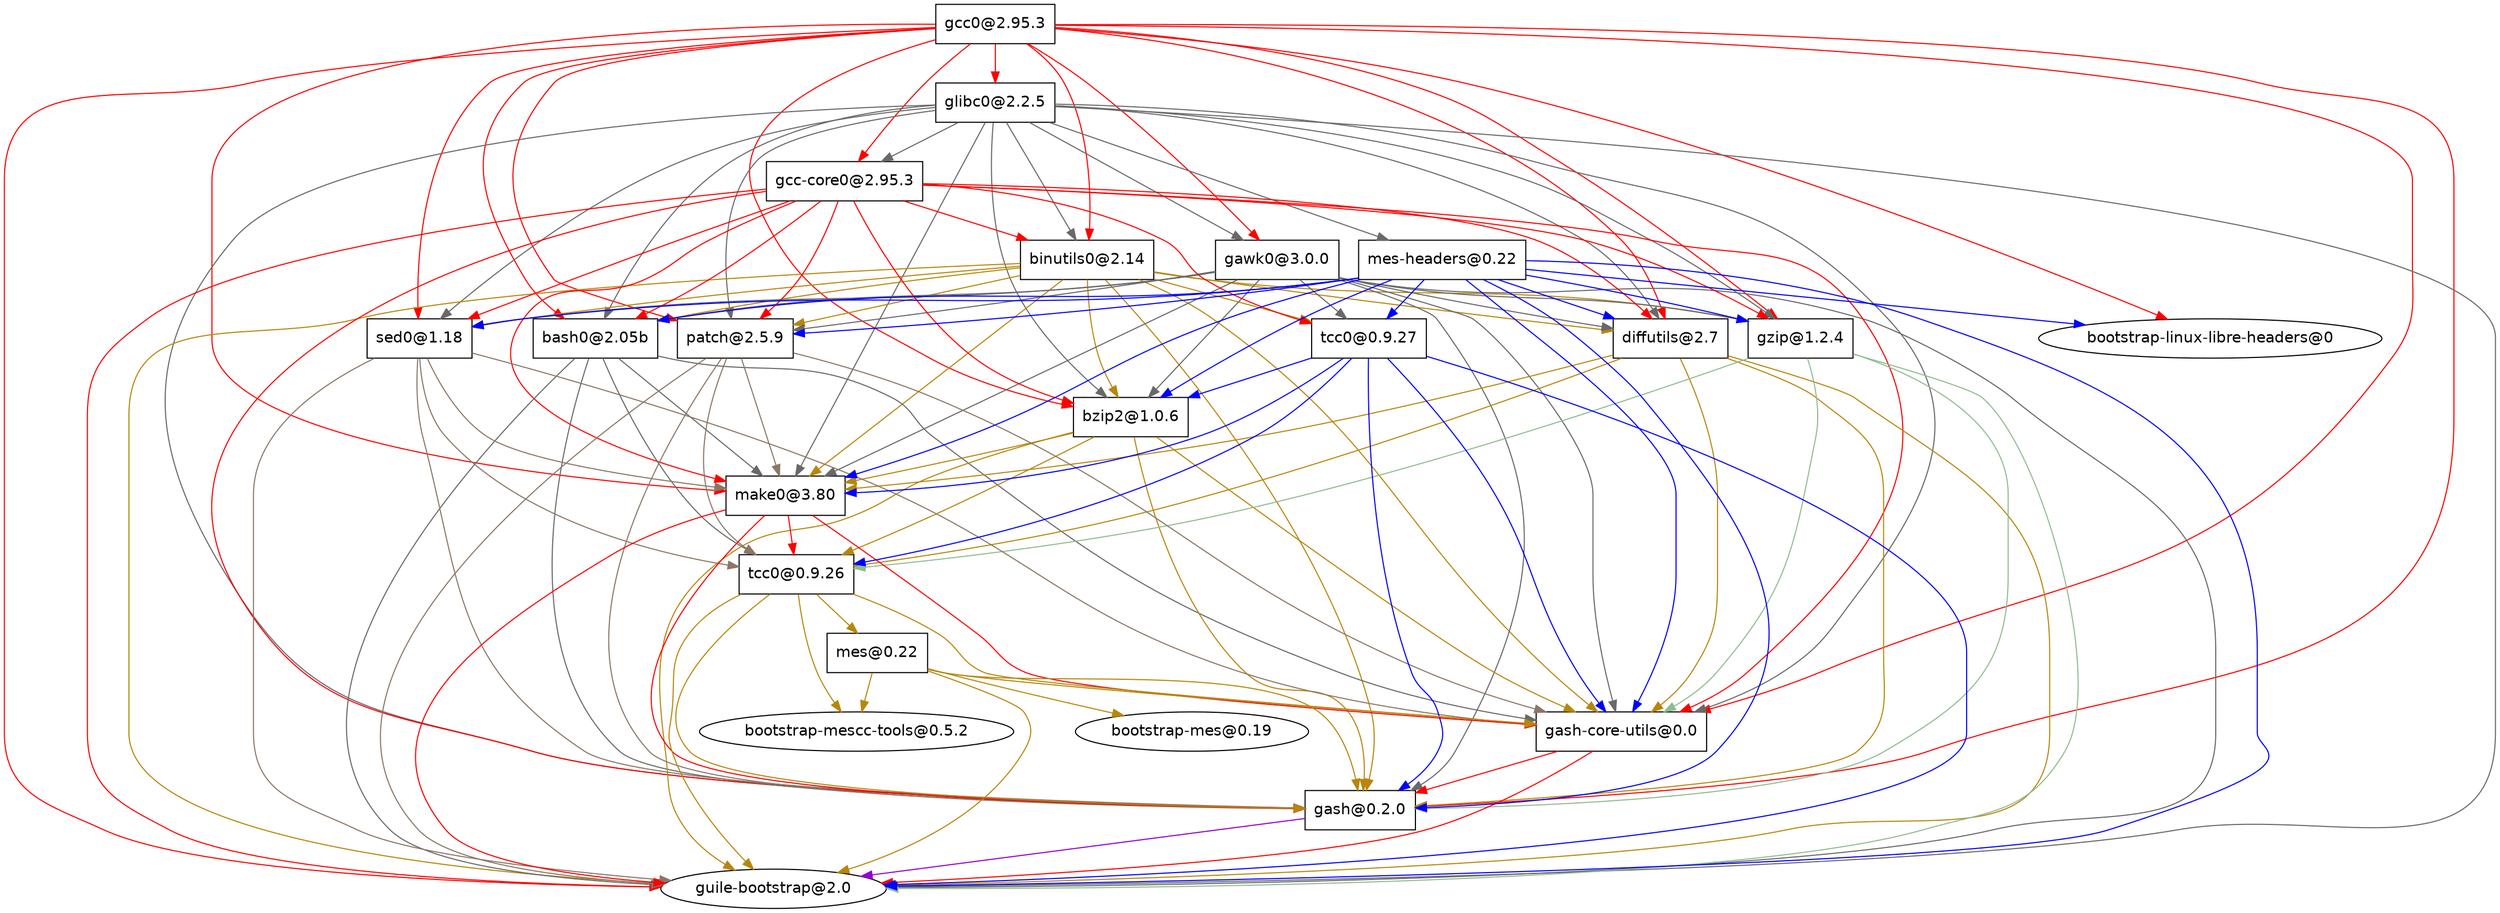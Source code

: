digraph "Guix package" {
  "gcc0" [label = "gcc0@2.95.3", shape = box, fontname = Helvetica];
  "gcc0" -> "glibc0" [color = red];
  "gcc0" -> "linux-libre-headers" [color = red];
  "gcc0" -> "binutils0" [color = red];
  "gcc0" -> "gawk0" [color = red];
  "gcc0" -> "gcc-core0" [color = red];
  "gcc0" -> "bash0" [color = red];
  "gcc0" -> "bzip2" [color = red];
  "gcc0" -> "diffutils" [color = red];
  "gcc0" -> "gzip" [color = red];
  "gcc0" -> "patch" [color = red];
  "gcc0" -> "sed0" [color = red];
  "gcc0" -> "make0" [color = red];
  "gcc0" -> "gash" [color = red];
  "gcc0" -> "gash-core-utils" [color = red];
  "gcc0" -> "bootstrap-guile" [color = red];
  #"gcc0" -> "guile-bootstrap+guild" [color = red];
  "glibc0" [label = "glibc0@2.2.5", shape = box, fontname = Helvetica];
  "glibc0" -> "mes-headers" [color = dimgrey];
  "glibc0" -> "binutils0" [color = dimgrey];
  "glibc0" -> "gawk0" [color = dimgrey];
  "glibc0" -> "gcc-core0" [color = dimgrey];
  "glibc0" -> "bash0" [color = dimgrey];
  "glibc0" -> "bzip2" [color = dimgrey];
  "glibc0" -> "diffutils" [color = dimgrey];
  "glibc0" -> "gzip" [color = dimgrey];
  "glibc0" -> "patch" [color = dimgrey];
  "glibc0" -> "sed0" [color = dimgrey];
  "glibc0" -> "make0" [color = dimgrey];
  "glibc0" -> "gash" [color = dimgrey];
  "glibc0" -> "gash-core-utils" [color = dimgrey];
  "glibc0" -> "bootstrap-guile" [color = dimgrey];
  #"glibc0" -> "guile-bootstrap+guild" [color = dimgrey];
  "mes-headers" [label = "mes-headers@0.22", shape = box, fontname = Helvetica];
  "mes-headers" -> "linux-libre-headers" [color = blue];
  "mes-headers" -> "bash0" [color = blue];
  "mes-headers" -> "bzip2" [color = blue];
  "mes-headers" -> "diffutils" [color = blue];
  "mes-headers" -> "gzip" [color = blue];
  "mes-headers" -> "patch" [color = blue];
  "mes-headers" -> "sed0" [color = blue];
  "mes-headers" -> "tcc" [color = blue];
  "mes-headers" -> "make0" [color = blue];
  "mes-headers" -> "gash" [color = blue];
  "mes-headers" -> "gash-core-utils" [color = blue];
  "mes-headers" -> "bootstrap-guile" [color = blue];
  #"mes-headers" -> "guile-bootstrap+guild" [color = blue];
  #"linux-libre-headers" [label = "linux-libre-headers-bootstrap@0", shape = box, fontname = Helvetica];
  "linux-libre-headers" [label = "bootstrap-linux-libre-headers@0", fontname = Helvetica];
  "bash0" [label = "bash0@2.05b", shape = box, fontname = Helvetica];
  "bash0" -> "make0" [color = dimgrey];
  "bash0" -> "tcc0" [color = dimgrey];
  "bash0" -> "gash" [color = dimgrey];
  "bash0" -> "gash-core-utils" [color = dimgrey];
  "bash0" -> "bootstrap-guile" [color = dimgrey];
  #"bash0" -> "guile-bootstrap+guild" [color = dimgrey];
  "make0" [label = "make0@3.80", shape = box, fontname = Helvetica];
  "make0" -> "tcc0" [color = red];
  "make0" -> "gash" [color = red];
  "make0" -> "gash-core-utils" [color = red];
  "make0" -> "bootstrap-guile" [color = red];
  #"make0" -> "guile-bootstrap+guild" [color = red];
  "tcc0" [label = "tcc0@0.9.26", shape = box, fontname = Helvetica];
  "tcc0" -> "mes" [color = darkgoldenrod];
  "tcc0" -> "bootstrap-mescc-tools" [color = darkgoldenrod];
  "tcc0" -> "gash" [color = darkgoldenrod];
  "tcc0" -> "gash-core-utils" [color = darkgoldenrod];
  "tcc0" -> "bootstrap-guile" [color = darkgoldenrod];
  #"tcc0" -> "guile-bootstrap+guild" [color = darkgoldenrod];
  "mes" [label = "mes@0.22", shape = box, fontname = Helvetica];
  #"mes" -> "bootstrap-mes-rewired" [color = darkgoldenrod];
  "mes" -> "bootstrap-mes" [color = darkgoldenrod];
  "mes" -> "bootstrap-mescc-tools" [color = darkgoldenrod];
  "mes" -> "gash" [color = darkgoldenrod];
  "mes" -> "gash-core-utils" [color = darkgoldenrod];
  "mes" -> "bootstrap-guile" [color = darkgoldenrod];
  #"mes" -> "guile-bootstrap+guild" [color = darkgoldenrod];
  #"bootstrap-mes-rewired" [label = "bootstrap-mes-rewired@0.19", shape = box, fontname = Helvetica];
  #"bootstrap-mes-rewired" -> "bootstrap-mes" [color = dimgrey];
  #"bootstrap-mes-rewired" -> "gash" [color = dimgrey];
  #"bootstrap-mes" [label = "bootstrap-mes@0", shape = box, fontname = Helvetica];
  "bootstrap-mes" [label = "bootstrap-mes@0.19", fontname = Helvetica];
  "gash" [label = "gash@0.2.0", shape = box, fontname = Helvetica];
  "gash" -> "bootstrap-guile" [color = darkviolet];
  # "guile-bootstrap+guild" [label = "guile-bootstrap+guild@2.0", shape = box, fontname = Helvetica];
  # "guile-bootstrap+guild" -> "bootstrap-guile" [color = blue];

  #"bootstrap-guile" [label = "guile-bootstrap@2.0", shape = box, fontname = Helvetica];
  "bootstrap-guile" [label = "guile-bootstrap@2.0", fontname = Helvetica];
  #"bootstrap-mescc-tools" [label = "bootstrap-mescc-tools@0.5.2", shape = box, fontname = Helvetica];
  "bootstrap-mescc-tools" [label = "bootstrap-mescc-tools@0.5.2", fontname = Helvetica];

  "gash-core-utils" [label = "gash-core-utils@0.0", shape = box, fontname = Helvetica];
  "gash-core-utils" -> "bootstrap-guile" [color = red];
  "gash-core-utils" -> "gash" [color = red];
  "bzip2" [label = "bzip2@1.0.6", shape = box, fontname = Helvetica];
  "bzip2" -> "make0" [color = darkgoldenrod];
  "bzip2" -> "tcc0" [color = darkgoldenrod];
  "bzip2" -> "gash" [color = darkgoldenrod];
  "bzip2" -> "gash-core-utils" [color = darkgoldenrod];
  "bzip2" -> "bootstrap-guile" [color = darkgoldenrod];
  #"bzip2" -> "guile-bootstrap+guild" [color = darkgoldenrod];
  "diffutils" [label = "diffutils@2.7", shape = box, fontname = Helvetica];
  "diffutils" -> "make0" [color = darkgoldenrod];
  "diffutils" -> "tcc0" [color = darkgoldenrod];
  "diffutils" -> "gash" [color = darkgoldenrod];
  "diffutils" -> "gash-core-utils" [color = darkgoldenrod];
  "diffutils" -> "bootstrap-guile" [color = darkgoldenrod];
  #"diffutils" -> "guile-bootstrap+guild" [color = darkgoldenrod];
  "gzip" [label = "gzip@1.2.4", shape = box, fontname = Helvetica];
  "gzip" -> "tcc0" [color = darkseagreen];
  "gzip" -> "gash" [color = darkseagreen];
  "gzip" -> "gash-core-utils" [color = darkseagreen];
  "gzip" -> "bootstrap-guile" [color = darkseagreen];
  #"gzip" -> "guile-bootstrap+guild" [color = darkseagreen];
  "patch" [label = "patch@2.5.9", shape = box, fontname = Helvetica];
  "patch" -> "make0" [color = peachpuff4];
  "patch" -> "tcc0" [color = peachpuff4];
  "patch" -> "gash" [color = peachpuff4];
  "patch" -> "gash-core-utils" [color = peachpuff4];
  "patch" -> "bootstrap-guile" [color = peachpuff4];
  #"patch" -> "guile-bootstrap+guild" [color = peachpuff4];
  "sed0" [label = "sed0@1.18", shape = box, fontname = Helvetica];
  "sed0" -> "make0" [color = peachpuff4];
  "sed0" -> "tcc0" [color = peachpuff4];
  "sed0" -> "gash" [color = peachpuff4];
  "sed0" -> "gash-core-utils" [color = peachpuff4];
  "sed0" -> "bootstrap-guile" [color = peachpuff4];
  #"sed0" -> "guile-bootstrap+guild" [color = peachpuff4];
  "tcc" [label = "tcc0@0.9.27", shape = box, fontname = Helvetica];
  "tcc" -> "bzip2" [color = blue];
  "tcc" -> "make0" [color = blue];
  "tcc" -> "tcc0" [color = blue];
  "tcc" -> "gash" [color = blue];
  "tcc" -> "gash-core-utils" [color = blue];
  "tcc" -> "bootstrap-guile" [color = blue];
  #"tcc" -> "guile-bootstrap+guild" [color = blue];
  "binutils0" [label = "binutils0@2.14", shape = box, fontname = Helvetica];
  "binutils0" -> "bash0" [color = darkgoldenrod];
  "binutils0" -> "bzip2" [color = darkgoldenrod];
  "binutils0" -> "diffutils" [color = darkgoldenrod];
  "binutils0" -> "gzip" [color = darkgoldenrod];
  "binutils0" -> "patch" [color = darkgoldenrod];
  "binutils0" -> "sed0" [color = darkgoldenrod];
  "binutils0" -> "tcc" [color = darkgoldenrod];
  "binutils0" -> "make0" [color = darkgoldenrod];
  "binutils0" -> "gash" [color = darkgoldenrod];
  "binutils0" -> "gash-core-utils" [color = darkgoldenrod];
  "binutils0" -> "bootstrap-guile" [color = darkgoldenrod];
  #"binutils0" -> "guile-bootstrap+guild" [color = darkgoldenrod];
  "gawk0" [label = "gawk0@3.0.0", shape = box, fontname = Helvetica];
  "gawk0" -> "bash0" [color = dimgrey];
  "gawk0" -> "bzip2" [color = dimgrey];
  "gawk0" -> "diffutils" [color = dimgrey];
  "gawk0" -> "gzip" [color = dimgrey];
  "gawk0" -> "patch" [color = dimgrey];
  "gawk0" -> "sed0" [color = dimgrey];
  "gawk0" -> "tcc" [color = dimgrey];
  "gawk0" -> "make0" [color = dimgrey];
  "gawk0" -> "gash" [color = dimgrey];
  "gawk0" -> "gash-core-utils" [color = dimgrey];
  "gawk0" -> "bootstrap-guile" [color = dimgrey];
  #"gawk0" -> "guile-bootstrap+guild" [color = dimgrey];
  "gcc-core0" [label = "gcc-core0@2.95.3", shape = box, fontname = Helvetica];
  "gcc-core0" -> "binutils0" [color = red];
  "gcc-core0" -> "bash0" [color = red];
  "gcc-core0" -> "bzip2" [color = red];
  "gcc-core0" -> "diffutils" [color = red];
  "gcc-core0" -> "gzip" [color = red];
  "gcc-core0" -> "patch" [color = red];
  "gcc-core0" -> "sed0" [color = red];
  "gcc-core0" -> "tcc" [color = red];
  "gcc-core0" -> "make0" [color = red];
  "gcc-core0" -> "gash" [color = red];
  "gcc-core0" -> "gash-core-utils" [color = red];
  "gcc-core0" -> "bootstrap-guile" [color = red];
  #"gcc-core0" -> "guile-bootstrap+guild" [color = red];

}
